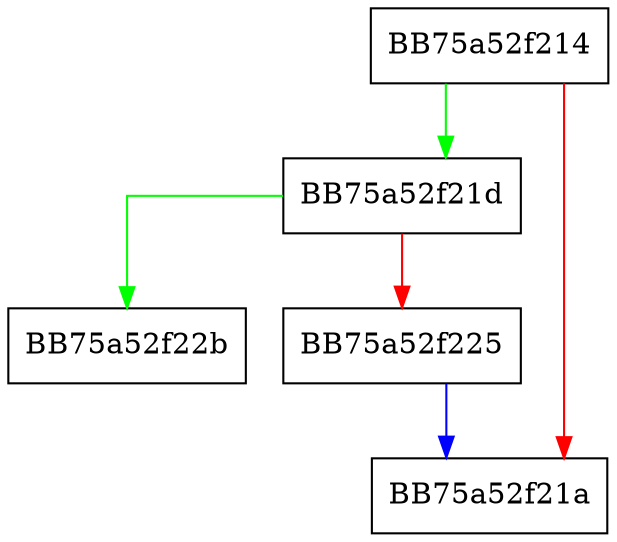 digraph msil_compatible_cmp_flags {
  node [shape="box"];
  graph [splines=ortho];
  BB75a52f214 -> BB75a52f21d [color="green"];
  BB75a52f214 -> BB75a52f21a [color="red"];
  BB75a52f21d -> BB75a52f22b [color="green"];
  BB75a52f21d -> BB75a52f225 [color="red"];
  BB75a52f225 -> BB75a52f21a [color="blue"];
}